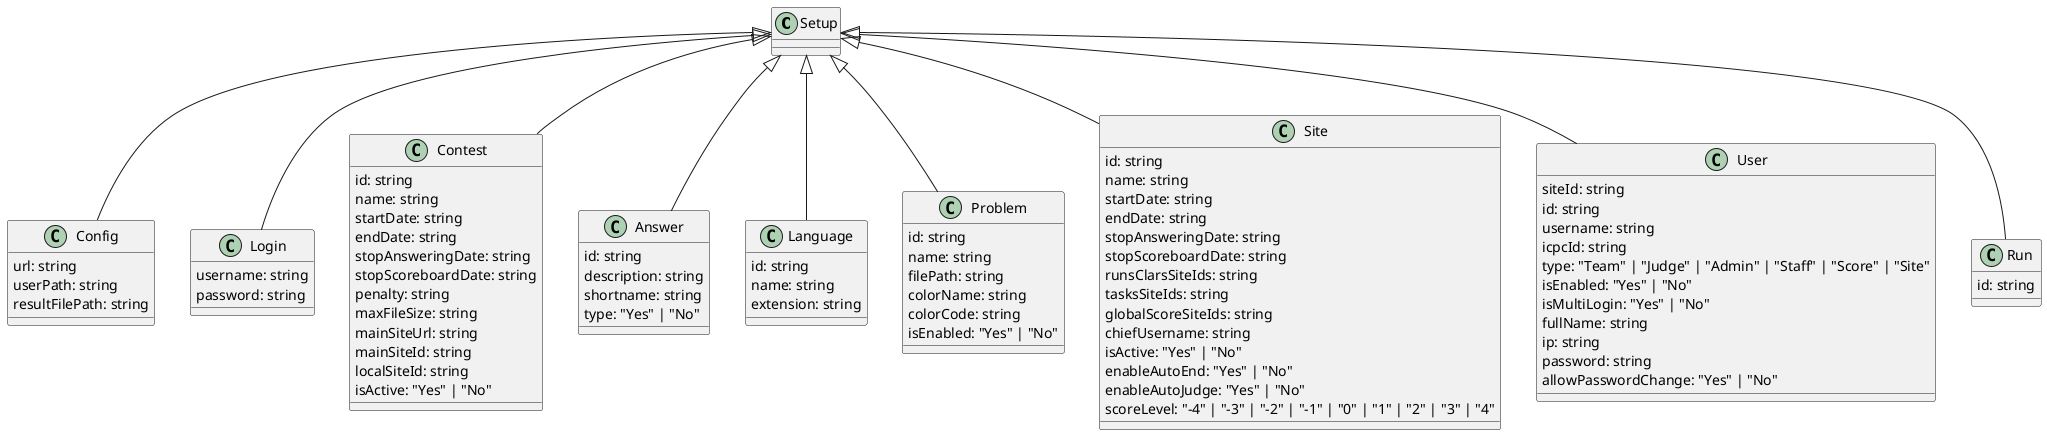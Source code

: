 @startuml

class Setup

class Config {
    url: string
    userPath: string
    resultFilePath: string
}

class Login {
    username: string
    password: string
}

class Contest {
    id: string
    name: string
    startDate: string
    endDate: string
    stopAnsweringDate: string
    stopScoreboardDate: string
    penalty: string
    maxFileSize: string
    mainSiteUrl: string
    mainSiteId: string
    localSiteId: string
    isActive: "Yes" | "No"
}

class Answer {
    id: string
    description: string
    shortname: string
    type: "Yes" | "No"
}

class Language {
    id: string
    name: string
    extension: string
}

class Problem {
    id: string
    name: string
    filePath: string
    colorName: string
    colorCode: string
    isEnabled: "Yes" | "No"
}

class Site {
    id: string
    name: string
    startDate: string
    endDate: string
    stopAnsweringDate: string
    stopScoreboardDate: string
    runsClarsSiteIds: string
    tasksSiteIds: string
    globalScoreSiteIds: string
    chiefUsername: string
    isActive: "Yes" | "No"
    enableAutoEnd: "Yes" | "No"
    enableAutoJudge: "Yes" | "No"
    scoreLevel: "-4" | "-3" | "-2" | "-1" | "0" | "1" | "2" | "3" | "4"
}

class User {
    siteId: string
    id: string
    username: string
    icpcId: string
    type: "Team" | "Judge" | "Admin" | "Staff" | "Score" | "Site"
    isEnabled: "Yes" | "No"
    isMultiLogin: "Yes" | "No"
    fullName: string
    ip: string
    password: string
    allowPasswordChange: "Yes" | "No"
}

class Run {
    id: string
}

Setup <|-- Config
Setup <|-- Login
Setup <|-- Contest
Setup <|-- Answer
Setup <|-- Language
Setup <|-- Problem
Setup <|-- Site
Setup <|-- User
Setup <|-- Run

@enduml